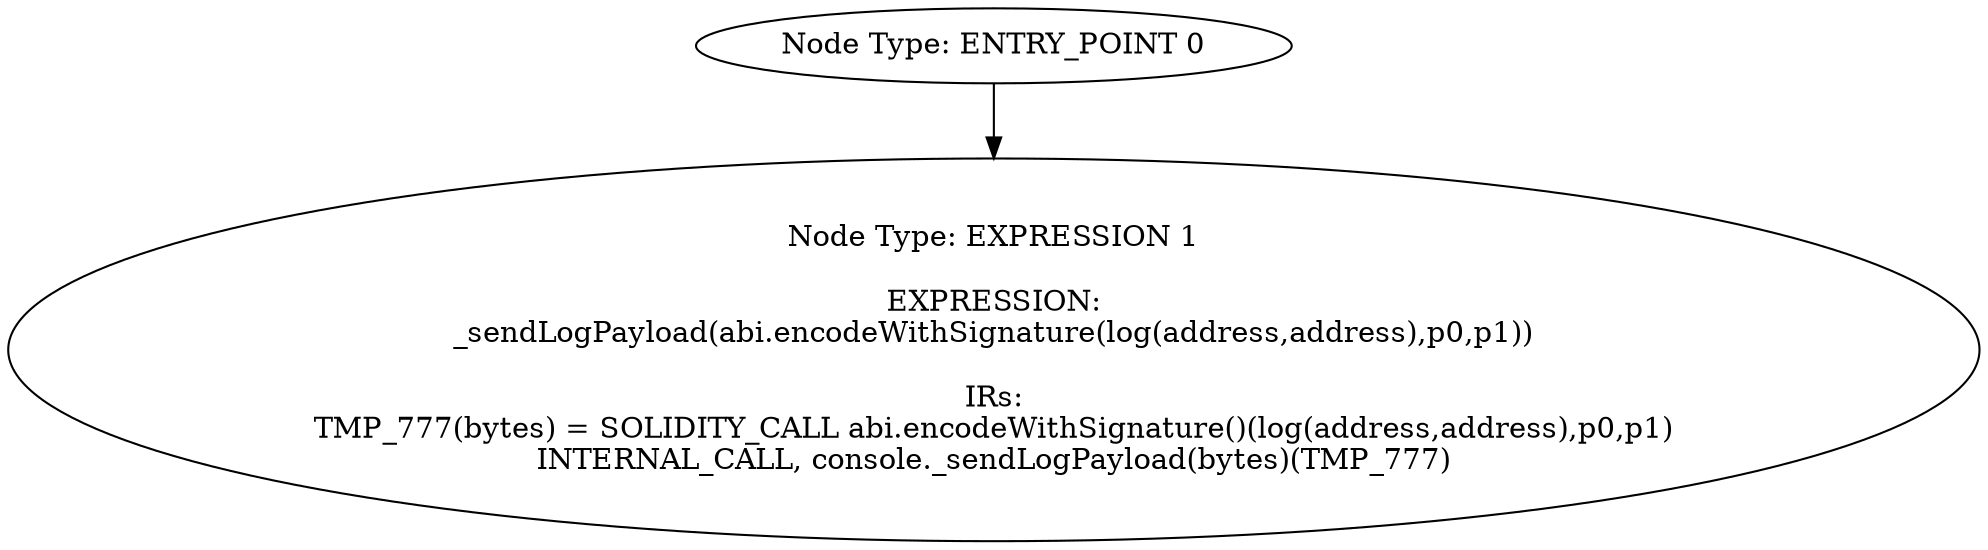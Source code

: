 digraph{
0[label="Node Type: ENTRY_POINT 0
"];
0->1;
1[label="Node Type: EXPRESSION 1

EXPRESSION:
_sendLogPayload(abi.encodeWithSignature(log(address,address),p0,p1))

IRs:
TMP_777(bytes) = SOLIDITY_CALL abi.encodeWithSignature()(log(address,address),p0,p1)
INTERNAL_CALL, console._sendLogPayload(bytes)(TMP_777)"];
}
